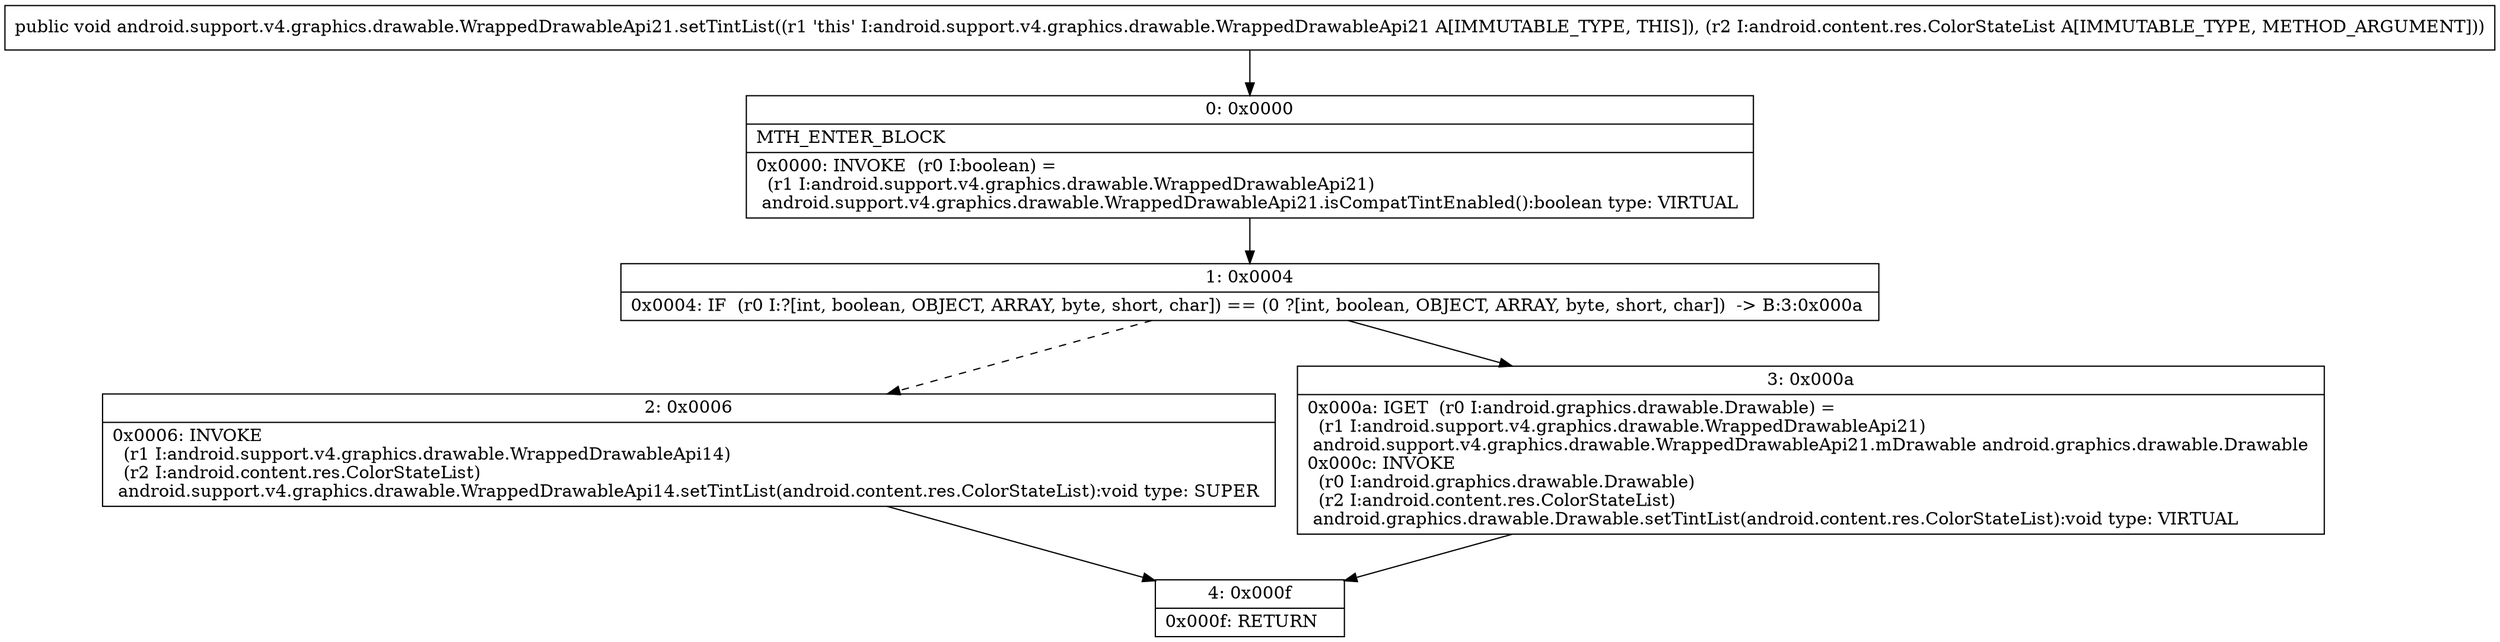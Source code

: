 digraph "CFG forandroid.support.v4.graphics.drawable.WrappedDrawableApi21.setTintList(Landroid\/content\/res\/ColorStateList;)V" {
Node_0 [shape=record,label="{0\:\ 0x0000|MTH_ENTER_BLOCK\l|0x0000: INVOKE  (r0 I:boolean) = \l  (r1 I:android.support.v4.graphics.drawable.WrappedDrawableApi21)\l android.support.v4.graphics.drawable.WrappedDrawableApi21.isCompatTintEnabled():boolean type: VIRTUAL \l}"];
Node_1 [shape=record,label="{1\:\ 0x0004|0x0004: IF  (r0 I:?[int, boolean, OBJECT, ARRAY, byte, short, char]) == (0 ?[int, boolean, OBJECT, ARRAY, byte, short, char])  \-\> B:3:0x000a \l}"];
Node_2 [shape=record,label="{2\:\ 0x0006|0x0006: INVOKE  \l  (r1 I:android.support.v4.graphics.drawable.WrappedDrawableApi14)\l  (r2 I:android.content.res.ColorStateList)\l android.support.v4.graphics.drawable.WrappedDrawableApi14.setTintList(android.content.res.ColorStateList):void type: SUPER \l}"];
Node_3 [shape=record,label="{3\:\ 0x000a|0x000a: IGET  (r0 I:android.graphics.drawable.Drawable) = \l  (r1 I:android.support.v4.graphics.drawable.WrappedDrawableApi21)\l android.support.v4.graphics.drawable.WrappedDrawableApi21.mDrawable android.graphics.drawable.Drawable \l0x000c: INVOKE  \l  (r0 I:android.graphics.drawable.Drawable)\l  (r2 I:android.content.res.ColorStateList)\l android.graphics.drawable.Drawable.setTintList(android.content.res.ColorStateList):void type: VIRTUAL \l}"];
Node_4 [shape=record,label="{4\:\ 0x000f|0x000f: RETURN   \l}"];
MethodNode[shape=record,label="{public void android.support.v4.graphics.drawable.WrappedDrawableApi21.setTintList((r1 'this' I:android.support.v4.graphics.drawable.WrappedDrawableApi21 A[IMMUTABLE_TYPE, THIS]), (r2 I:android.content.res.ColorStateList A[IMMUTABLE_TYPE, METHOD_ARGUMENT])) }"];
MethodNode -> Node_0;
Node_0 -> Node_1;
Node_1 -> Node_2[style=dashed];
Node_1 -> Node_3;
Node_2 -> Node_4;
Node_3 -> Node_4;
}

